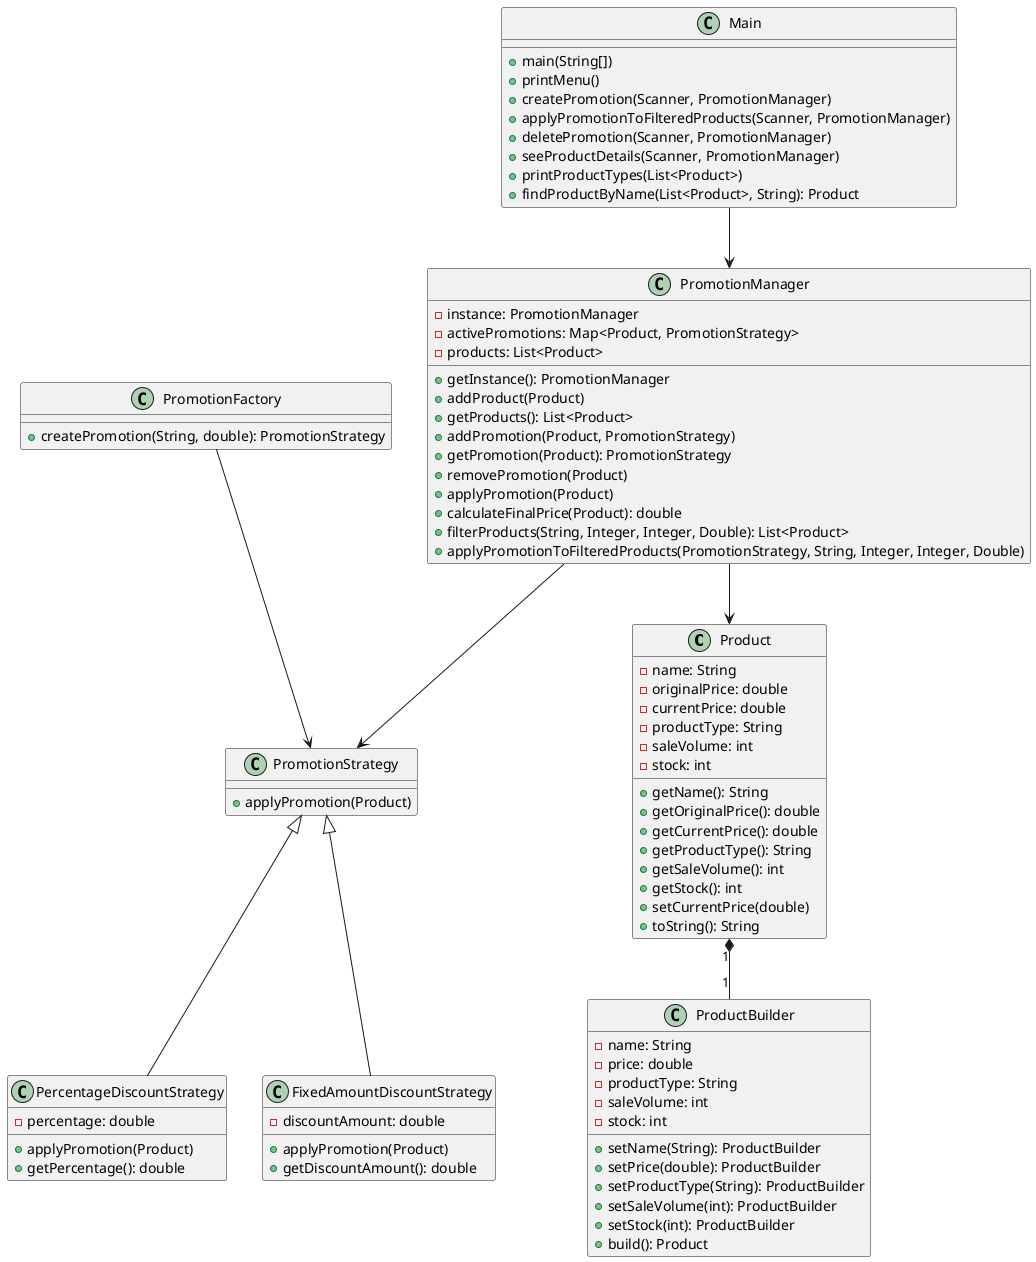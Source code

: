 @startuml Class Diagram
class Product {
  - name: String
  - originalPrice: double
  - currentPrice: double
  - productType: String
  - saleVolume: int
  - stock: int
  + getName(): String
  + getOriginalPrice(): double
  + getCurrentPrice(): double
  + getProductType(): String
  + getSaleVolume(): int
  + getStock(): int
  + setCurrentPrice(double)
  + toString(): String
}

class ProductBuilder {
  - name: String
  - price: double
  - productType: String
  - saleVolume: int
  - stock: int
  + setName(String): ProductBuilder
  + setPrice(double): ProductBuilder
  + setProductType(String): ProductBuilder
  + setSaleVolume(int): ProductBuilder
  + setStock(int): ProductBuilder
  + build(): Product
}

class PromotionStrategy {
  + applyPromotion(Product)
}

class PercentageDiscountStrategy {
  - percentage: double
  + applyPromotion(Product)
  + getPercentage(): double
}

class FixedAmountDiscountStrategy {
  - discountAmount: double
  + applyPromotion(Product)
  + getDiscountAmount(): double
}

class PromotionFactory {
  + createPromotion(String, double): PromotionStrategy
}

class PromotionManager {
  - instance: PromotionManager
  - activePromotions: Map<Product, PromotionStrategy>
  - products: List<Product>
  + getInstance(): PromotionManager
  + addProduct(Product)
  + getProducts(): List<Product>
  + addPromotion(Product, PromotionStrategy)
  + getPromotion(Product): PromotionStrategy
  + removePromotion(Product)
  + applyPromotion(Product)
  + calculateFinalPrice(Product): double
  + filterProducts(String, Integer, Integer, Double): List<Product>
  + applyPromotionToFilteredProducts(PromotionStrategy, String, Integer, Integer, Double)
}

class Main {
  + main(String[])
  + printMenu()
  + createPromotion(Scanner, PromotionManager)
  + applyPromotionToFilteredProducts(Scanner, PromotionManager)
  + deletePromotion(Scanner, PromotionManager)
  + seeProductDetails(Scanner, PromotionManager)
  + printProductTypes(List<Product>)
  + findProductByName(List<Product>, String): Product
}

Product "1" *-- "1" ProductBuilder
PromotionStrategy <|-- PercentageDiscountStrategy
PromotionStrategy <|-- FixedAmountDiscountStrategy
PromotionFactory --> PromotionStrategy
PromotionManager --> Product
PromotionManager --> PromotionStrategy
Main --> PromotionManager
@enduml
